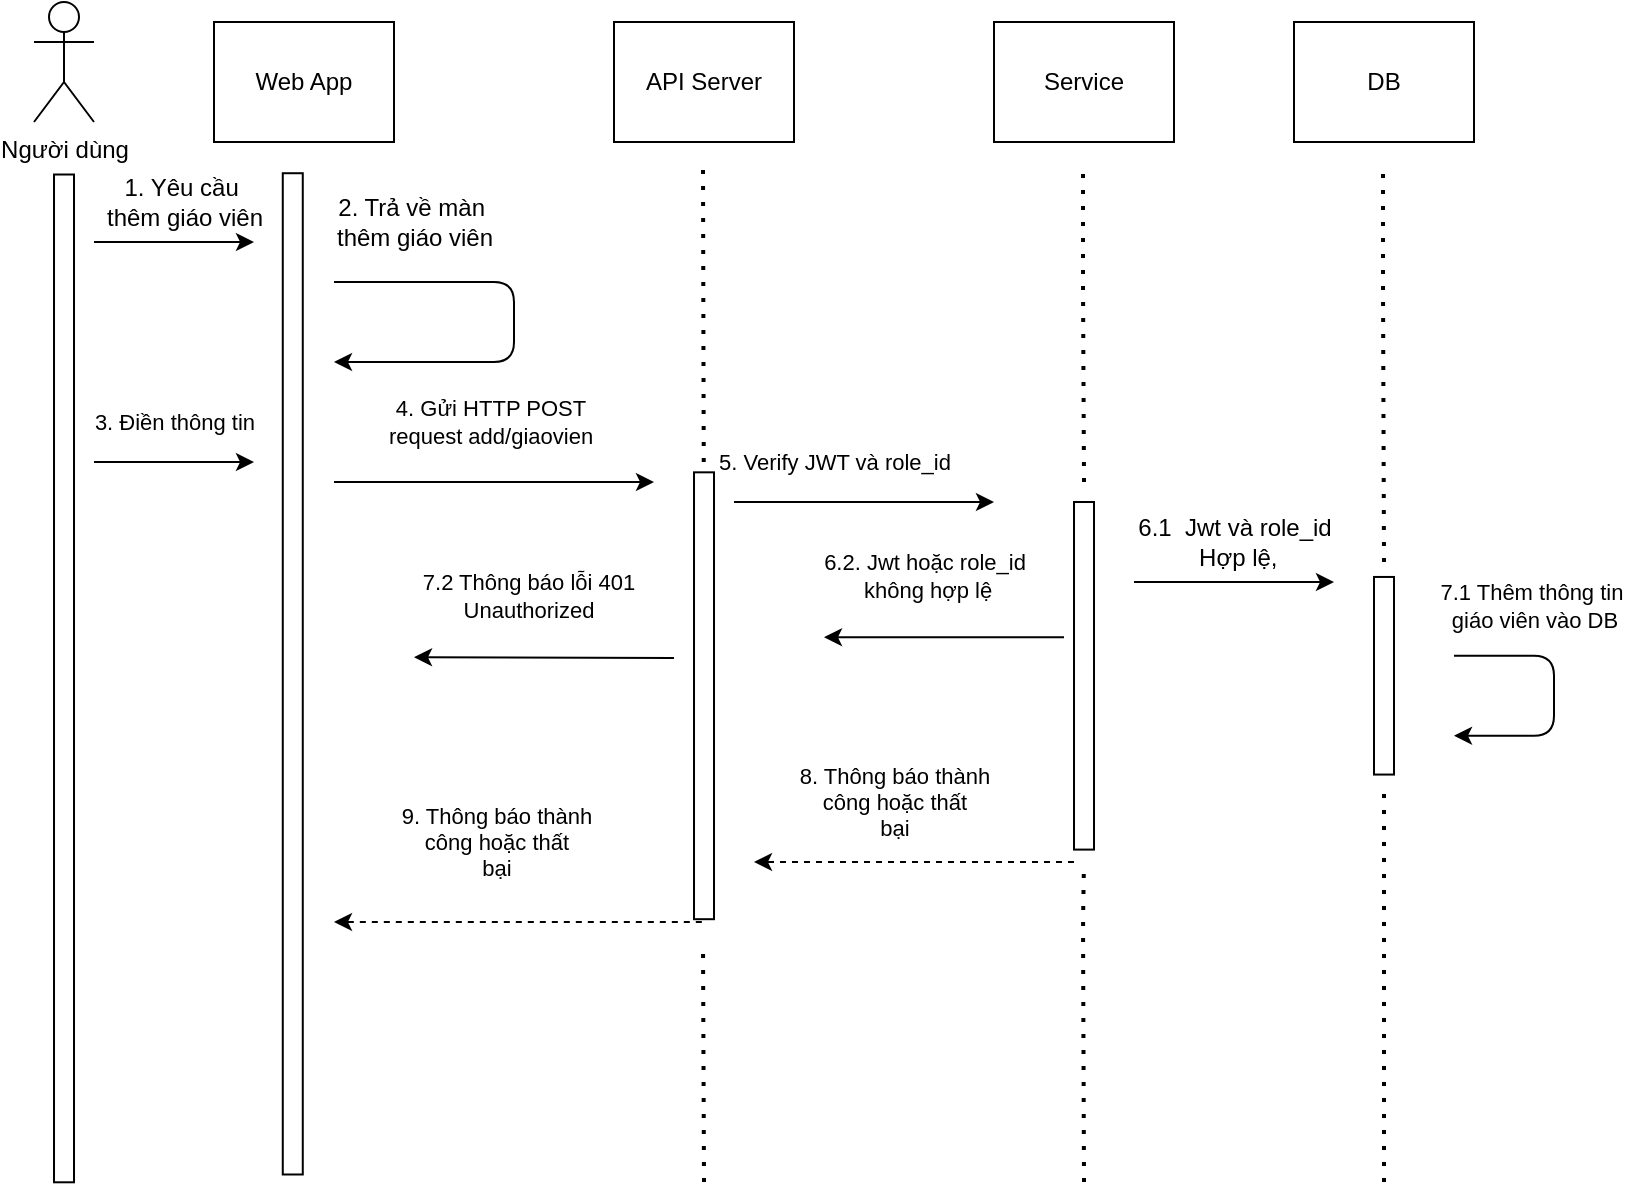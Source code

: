 <mxfile>
    <diagram id="Wedb5rCMLmeZZoqzoi4l" name="Page-1">
        <mxGraphModel dx="1058" dy="773" grid="1" gridSize="10" guides="1" tooltips="1" connect="1" arrows="1" fold="1" page="1" pageScale="1" pageWidth="850" pageHeight="1100" math="0" shadow="0">
            <root>
                <mxCell id="0"/>
                <mxCell id="1" parent="0"/>
                <mxCell id="46" value="Người dùng" style="shape=umlActor;verticalLabelPosition=bottom;verticalAlign=top;html=1;outlineConnect=0;" vertex="1" parent="1">
                    <mxGeometry x="30" y="90" width="30" height="60" as="geometry"/>
                </mxCell>
                <mxCell id="47" value="Web App" style="rounded=0;whiteSpace=wrap;html=1;" vertex="1" parent="1">
                    <mxGeometry x="120" y="100" width="90" height="60" as="geometry"/>
                </mxCell>
                <mxCell id="48" value="API Server" style="rounded=0;whiteSpace=wrap;html=1;" vertex="1" parent="1">
                    <mxGeometry x="320" y="100" width="90" height="60" as="geometry"/>
                </mxCell>
                <mxCell id="49" value="Service" style="rounded=0;whiteSpace=wrap;html=1;" vertex="1" parent="1">
                    <mxGeometry x="510" y="100" width="90" height="60" as="geometry"/>
                </mxCell>
                <mxCell id="50" value="" style="fontStyle=1;rotation=90;" vertex="1" parent="1">
                    <mxGeometry x="-206.94" y="423.2" width="503.89" height="10" as="geometry"/>
                </mxCell>
                <mxCell id="51" value="" style="endArrow=none;dashed=1;html=1;dashPattern=1 3;strokeWidth=2;" edge="1" parent="1">
                    <mxGeometry width="50" height="50" relative="1" as="geometry">
                        <mxPoint x="160" y="210" as="sourcePoint"/>
                        <mxPoint x="160" y="170" as="targetPoint"/>
                        <Array as="points">
                            <mxPoint x="160" y="180"/>
                        </Array>
                    </mxGeometry>
                </mxCell>
                <mxCell id="52" value="" style="fontStyle=1;rotation=90;" vertex="1" parent="1">
                    <mxGeometry x="-90.93" y="420.93" width="500.63" height="10" as="geometry"/>
                </mxCell>
                <mxCell id="53" value="" style="endArrow=classic;html=1;" edge="1" parent="1">
                    <mxGeometry width="50" height="50" relative="1" as="geometry">
                        <mxPoint x="60" y="210" as="sourcePoint"/>
                        <mxPoint x="140" y="210" as="targetPoint"/>
                    </mxGeometry>
                </mxCell>
                <mxCell id="54" value="1. Yêu cầu&amp;nbsp;&lt;br&gt;thêm giáo viên" style="text;html=1;align=center;verticalAlign=middle;resizable=0;points=[];autosize=1;strokeColor=none;fillColor=none;" vertex="1" parent="1">
                    <mxGeometry x="55" y="170" width="100" height="40" as="geometry"/>
                </mxCell>
                <mxCell id="55" value="" style="endArrow=none;dashed=1;html=1;dashPattern=1 3;strokeWidth=2;" edge="1" parent="1">
                    <mxGeometry width="50" height="50" relative="1" as="geometry">
                        <mxPoint x="364.87" y="320" as="sourcePoint"/>
                        <mxPoint x="364.5" y="170" as="targetPoint"/>
                        <Array as="points"/>
                    </mxGeometry>
                </mxCell>
                <mxCell id="56" value="" style="endArrow=classic;html=1;" edge="1" parent="1">
                    <mxGeometry x="-0.182" y="-20" width="50" height="50" relative="1" as="geometry">
                        <mxPoint x="180" y="230" as="sourcePoint"/>
                        <mxPoint x="180" y="270" as="targetPoint"/>
                        <Array as="points">
                            <mxPoint x="270" y="230"/>
                            <mxPoint x="270" y="270"/>
                        </Array>
                        <mxPoint x="20" y="-20" as="offset"/>
                    </mxGeometry>
                </mxCell>
                <mxCell id="57" value="2. Trả về màn&amp;nbsp;&lt;br&gt;thêm giáo viên" style="text;html=1;align=center;verticalAlign=middle;resizable=0;points=[];autosize=1;strokeColor=none;fillColor=none;" vertex="1" parent="1">
                    <mxGeometry x="170" y="180" width="100" height="40" as="geometry"/>
                </mxCell>
                <mxCell id="58" value="" style="endArrow=classic;html=1;" edge="1" parent="1">
                    <mxGeometry width="50" height="50" relative="1" as="geometry">
                        <mxPoint x="60" y="320" as="sourcePoint"/>
                        <mxPoint x="140" y="320" as="targetPoint"/>
                    </mxGeometry>
                </mxCell>
                <mxCell id="59" value="3. Điền thông tin" style="edgeLabel;html=1;align=center;verticalAlign=middle;resizable=0;points=[];" vertex="1" connectable="0" parent="58">
                    <mxGeometry x="-0.3" y="1" relative="1" as="geometry">
                        <mxPoint x="12" y="-19" as="offset"/>
                    </mxGeometry>
                </mxCell>
                <mxCell id="60" value="" style="endArrow=classic;html=1;" edge="1" parent="1">
                    <mxGeometry width="50" height="50" relative="1" as="geometry">
                        <mxPoint x="180" y="330" as="sourcePoint"/>
                        <mxPoint x="340" y="330" as="targetPoint"/>
                    </mxGeometry>
                </mxCell>
                <mxCell id="61" value="4. Gửi HTTP POST&lt;br&gt;request add/giaovien" style="edgeLabel;html=1;align=center;verticalAlign=middle;resizable=0;points=[];" vertex="1" connectable="0" parent="60">
                    <mxGeometry x="-0.3" y="1" relative="1" as="geometry">
                        <mxPoint x="22" y="-29" as="offset"/>
                    </mxGeometry>
                </mxCell>
                <mxCell id="62" value="" style="fontStyle=1;rotation=90;" vertex="1" parent="1">
                    <mxGeometry x="253.29" y="431.88" width="223.43" height="10" as="geometry"/>
                </mxCell>
                <mxCell id="63" value="" style="endArrow=none;dashed=1;html=1;dashPattern=1 3;strokeWidth=2;" edge="1" parent="1">
                    <mxGeometry width="50" height="50" relative="1" as="geometry">
                        <mxPoint x="555" y="330" as="sourcePoint"/>
                        <mxPoint x="554.5" y="170" as="targetPoint"/>
                        <Array as="points">
                            <mxPoint x="554.5" y="230"/>
                        </Array>
                    </mxGeometry>
                </mxCell>
                <mxCell id="64" value="" style="fontStyle=1;rotation=90;" vertex="1" parent="1">
                    <mxGeometry x="468.11" y="421.9" width="173.79" height="10" as="geometry"/>
                </mxCell>
                <mxCell id="65" value="" style="endArrow=classic;html=1;" edge="1" parent="1">
                    <mxGeometry width="50" height="50" relative="1" as="geometry">
                        <mxPoint x="380" y="340" as="sourcePoint"/>
                        <mxPoint x="510" y="340" as="targetPoint"/>
                        <Array as="points">
                            <mxPoint x="450" y="340"/>
                        </Array>
                    </mxGeometry>
                </mxCell>
                <mxCell id="66" value="5. Verify JWT và role_id" style="edgeLabel;html=1;align=center;verticalAlign=middle;resizable=0;points=[];" vertex="1" connectable="0" parent="65">
                    <mxGeometry x="-0.3" y="1" relative="1" as="geometry">
                        <mxPoint x="4" y="-19" as="offset"/>
                    </mxGeometry>
                </mxCell>
                <mxCell id="67" value="" style="endArrow=none;dashed=1;html=1;dashPattern=1 3;strokeWidth=2;" edge="1" parent="1">
                    <mxGeometry width="50" height="50" relative="1" as="geometry">
                        <mxPoint x="555" y="680" as="sourcePoint"/>
                        <mxPoint x="555" y="520" as="targetPoint"/>
                        <Array as="points">
                            <mxPoint x="554.5" y="550"/>
                        </Array>
                    </mxGeometry>
                </mxCell>
                <mxCell id="70" value="7.1 Thêm thông tin&amp;nbsp;&lt;br&gt;giáo viên vào DB" style="endArrow=classic;html=1;" edge="1" parent="1">
                    <mxGeometry x="-0.429" y="25" width="50" height="50" relative="1" as="geometry">
                        <mxPoint x="740" y="416.88" as="sourcePoint"/>
                        <mxPoint x="740" y="456.88" as="targetPoint"/>
                        <Array as="points">
                            <mxPoint x="790" y="416.88"/>
                            <mxPoint x="790" y="456.88"/>
                        </Array>
                        <mxPoint as="offset"/>
                    </mxGeometry>
                </mxCell>
                <mxCell id="71" value="" style="endArrow=none;dashed=1;html=1;dashPattern=1 3;strokeWidth=2;" edge="1" parent="1">
                    <mxGeometry width="50" height="50" relative="1" as="geometry">
                        <mxPoint x="365" y="680" as="sourcePoint"/>
                        <mxPoint x="364.5" y="560" as="targetPoint"/>
                        <Array as="points"/>
                    </mxGeometry>
                </mxCell>
                <mxCell id="72" value="" style="endArrow=classic;html=1;" edge="1" parent="1">
                    <mxGeometry width="50" height="50" relative="1" as="geometry">
                        <mxPoint x="350" y="418" as="sourcePoint"/>
                        <mxPoint x="220" y="417.6" as="targetPoint"/>
                    </mxGeometry>
                </mxCell>
                <mxCell id="73" value="7.2 Thông báo lỗi 401&lt;br&gt;Unauthorized" style="edgeLabel;html=1;align=center;verticalAlign=middle;resizable=0;points=[];" vertex="1" connectable="0" parent="72">
                    <mxGeometry x="-0.3" y="1" relative="1" as="geometry">
                        <mxPoint x="-28" y="-32" as="offset"/>
                    </mxGeometry>
                </mxCell>
                <mxCell id="74" value="DB" style="rounded=0;whiteSpace=wrap;html=1;" vertex="1" parent="1">
                    <mxGeometry x="660" y="100" width="90" height="60" as="geometry"/>
                </mxCell>
                <mxCell id="75" value="" style="endArrow=none;dashed=1;html=1;dashPattern=1 3;strokeWidth=2;" edge="1" parent="1">
                    <mxGeometry width="50" height="50" relative="1" as="geometry">
                        <mxPoint x="705" y="370" as="sourcePoint"/>
                        <mxPoint x="704.5" y="170" as="targetPoint"/>
                        <Array as="points">
                            <mxPoint x="704.5" y="230"/>
                        </Array>
                    </mxGeometry>
                </mxCell>
                <mxCell id="76" value="" style="fontStyle=1;rotation=90;" vertex="1" parent="1">
                    <mxGeometry x="655.6" y="421.88" width="98.8" height="10" as="geometry"/>
                </mxCell>
                <mxCell id="78" value="6.1&amp;nbsp; Jwt và role_id&lt;br&gt;&amp;nbsp;Hợp lệ," style="text;html=1;align=center;verticalAlign=middle;resizable=0;points=[];autosize=1;strokeColor=none;fillColor=none;" vertex="1" parent="1">
                    <mxGeometry x="570" y="340" width="120" height="40" as="geometry"/>
                </mxCell>
                <mxCell id="79" value="" style="endArrow=none;dashed=1;html=1;dashPattern=1 3;strokeWidth=2;" edge="1" parent="1">
                    <mxGeometry width="50" height="50" relative="1" as="geometry">
                        <mxPoint x="705" y="680" as="sourcePoint"/>
                        <mxPoint x="705" y="480" as="targetPoint"/>
                        <Array as="points"/>
                    </mxGeometry>
                </mxCell>
                <mxCell id="80" value="" style="endArrow=classic;html=1;dashed=1;" edge="1" parent="1">
                    <mxGeometry width="50" height="50" relative="1" as="geometry">
                        <mxPoint x="550" y="520" as="sourcePoint"/>
                        <mxPoint x="390" y="520" as="targetPoint"/>
                        <Array as="points">
                            <mxPoint x="480" y="520"/>
                        </Array>
                    </mxGeometry>
                </mxCell>
                <mxCell id="81" value="8. Thông báo thành&lt;br&gt;công hoặc thất&lt;br&gt;bại" style="edgeLabel;html=1;align=center;verticalAlign=middle;resizable=0;points=[];" vertex="1" connectable="0" parent="80">
                    <mxGeometry x="0.539" y="-3" relative="1" as="geometry">
                        <mxPoint x="33" y="-27" as="offset"/>
                    </mxGeometry>
                </mxCell>
                <mxCell id="82" value="" style="endArrow=classic;html=1;dashed=1;" edge="1" parent="1">
                    <mxGeometry width="50" height="50" relative="1" as="geometry">
                        <mxPoint x="363.91" y="550" as="sourcePoint"/>
                        <mxPoint x="180" y="550" as="targetPoint"/>
                        <Array as="points">
                            <mxPoint x="293.91" y="550"/>
                        </Array>
                    </mxGeometry>
                </mxCell>
                <mxCell id="83" value="9. Thông báo thành&lt;br&gt;công hoặc thất&lt;br&gt;bại" style="edgeLabel;html=1;align=center;verticalAlign=middle;resizable=0;points=[];" vertex="1" connectable="0" parent="82">
                    <mxGeometry x="0.539" y="-3" relative="1" as="geometry">
                        <mxPoint x="38" y="-37" as="offset"/>
                    </mxGeometry>
                </mxCell>
                <mxCell id="84" value="" style="endArrow=classic;html=1;" edge="1" parent="1">
                    <mxGeometry width="50" height="50" relative="1" as="geometry">
                        <mxPoint x="545" y="407.6" as="sourcePoint"/>
                        <mxPoint x="425" y="407.6" as="targetPoint"/>
                    </mxGeometry>
                </mxCell>
                <mxCell id="85" value="6.2. Jwt hoặc role_id&lt;br&gt;&amp;nbsp;không hợp lệ" style="edgeLabel;html=1;align=center;verticalAlign=middle;resizable=0;points=[];" vertex="1" connectable="0" parent="84">
                    <mxGeometry x="-0.3" y="1" relative="1" as="geometry">
                        <mxPoint x="-28" y="-32" as="offset"/>
                    </mxGeometry>
                </mxCell>
                <mxCell id="94" value="" style="endArrow=classic;html=1;" edge="1" parent="1">
                    <mxGeometry width="50" height="50" relative="1" as="geometry">
                        <mxPoint x="580" y="380" as="sourcePoint"/>
                        <mxPoint x="680" y="380" as="targetPoint"/>
                    </mxGeometry>
                </mxCell>
            </root>
        </mxGraphModel>
    </diagram>
</mxfile>